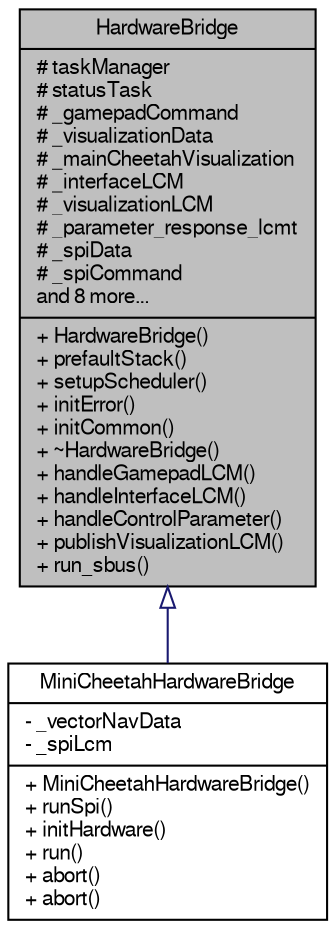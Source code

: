 digraph "HardwareBridge"
{
  edge [fontname="FreeSans",fontsize="10",labelfontname="FreeSans",labelfontsize="10"];
  node [fontname="FreeSans",fontsize="10",shape=record];
  Node1 [label="{HardwareBridge\n|# taskManager\l# statusTask\l# _gamepadCommand\l# _visualizationData\l# _mainCheetahVisualization\l# _interfaceLCM\l# _visualizationLCM\l# _parameter_response_lcmt\l# _spiData\l# _spiCommand\land 8 more...\l|+ HardwareBridge()\l+ prefaultStack()\l+ setupScheduler()\l+ initError()\l+ initCommon()\l+ ~HardwareBridge()\l+ handleGamepadLCM()\l+ handleInterfaceLCM()\l+ handleControlParameter()\l+ publishVisualizationLCM()\l+ run_sbus()\l}",height=0.2,width=0.4,color="black", fillcolor="grey75", style="filled", fontcolor="black"];
  Node1 -> Node2 [dir="back",color="midnightblue",fontsize="10",style="solid",arrowtail="onormal",fontname="FreeSans"];
  Node2 [label="{MiniCheetahHardwareBridge\n|- _vectorNavData\l- _spiLcm\l|+ MiniCheetahHardwareBridge()\l+ runSpi()\l+ initHardware()\l+ run()\l+ abort()\l+ abort()\l}",height=0.2,width=0.4,color="black", fillcolor="white", style="filled",URL="$d0/dc5/class_mini_cheetah_hardware_bridge.html"];
}
